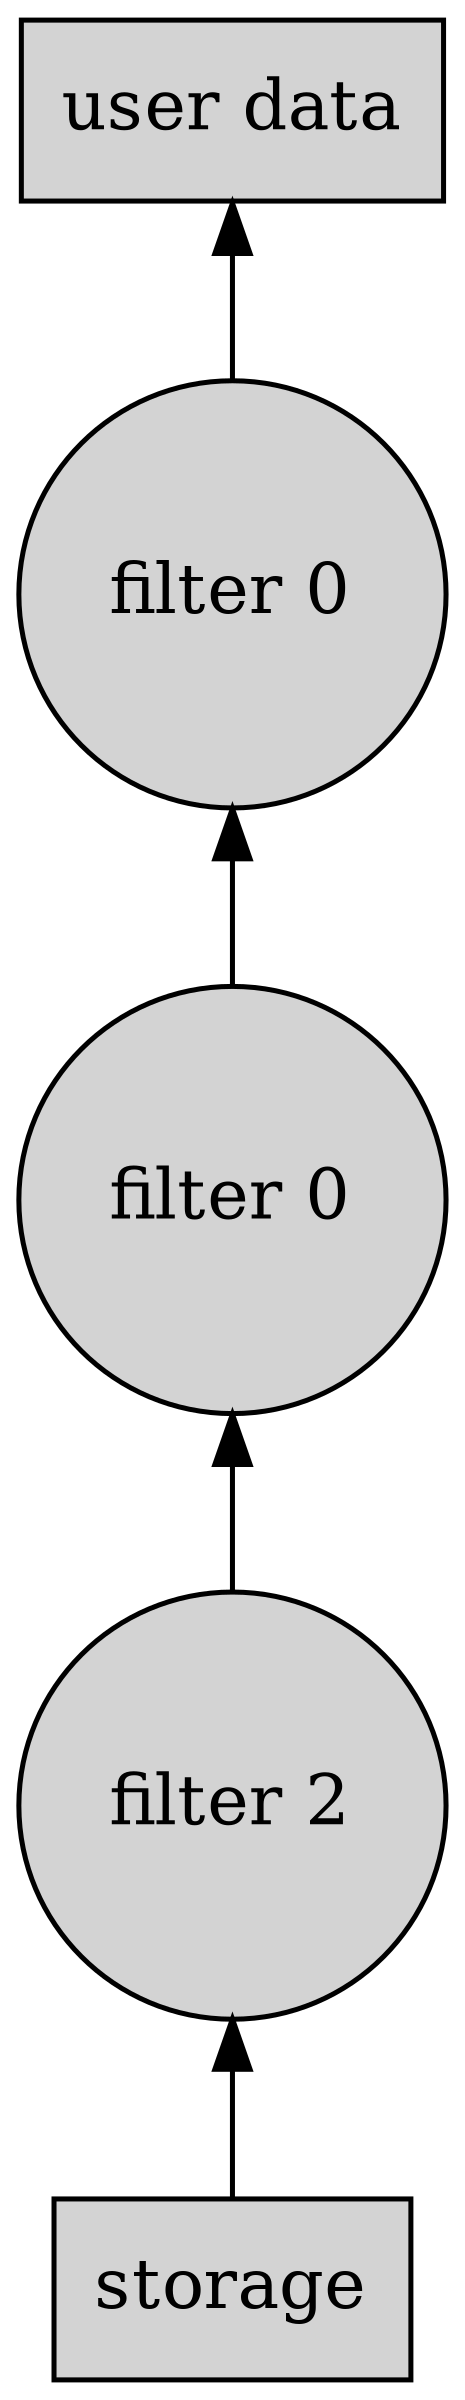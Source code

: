 digraph tree {
    graph [rankdir=BT, size="16!"];
    splines=false;
    node [style=filled];
    nodesep=1.1;

    user [label="user data", shape="rect"];
    filter_0 [label="filter 0", shape="circle"];
    filter_1 [label="filter 0", shape="circle"];
    filter_2 [label="filter 2", shape="circle"];
    storage [label="storage", shape="rect"];

    storage -> filter_2 -> filter_1 -> filter_0 -> user
}

